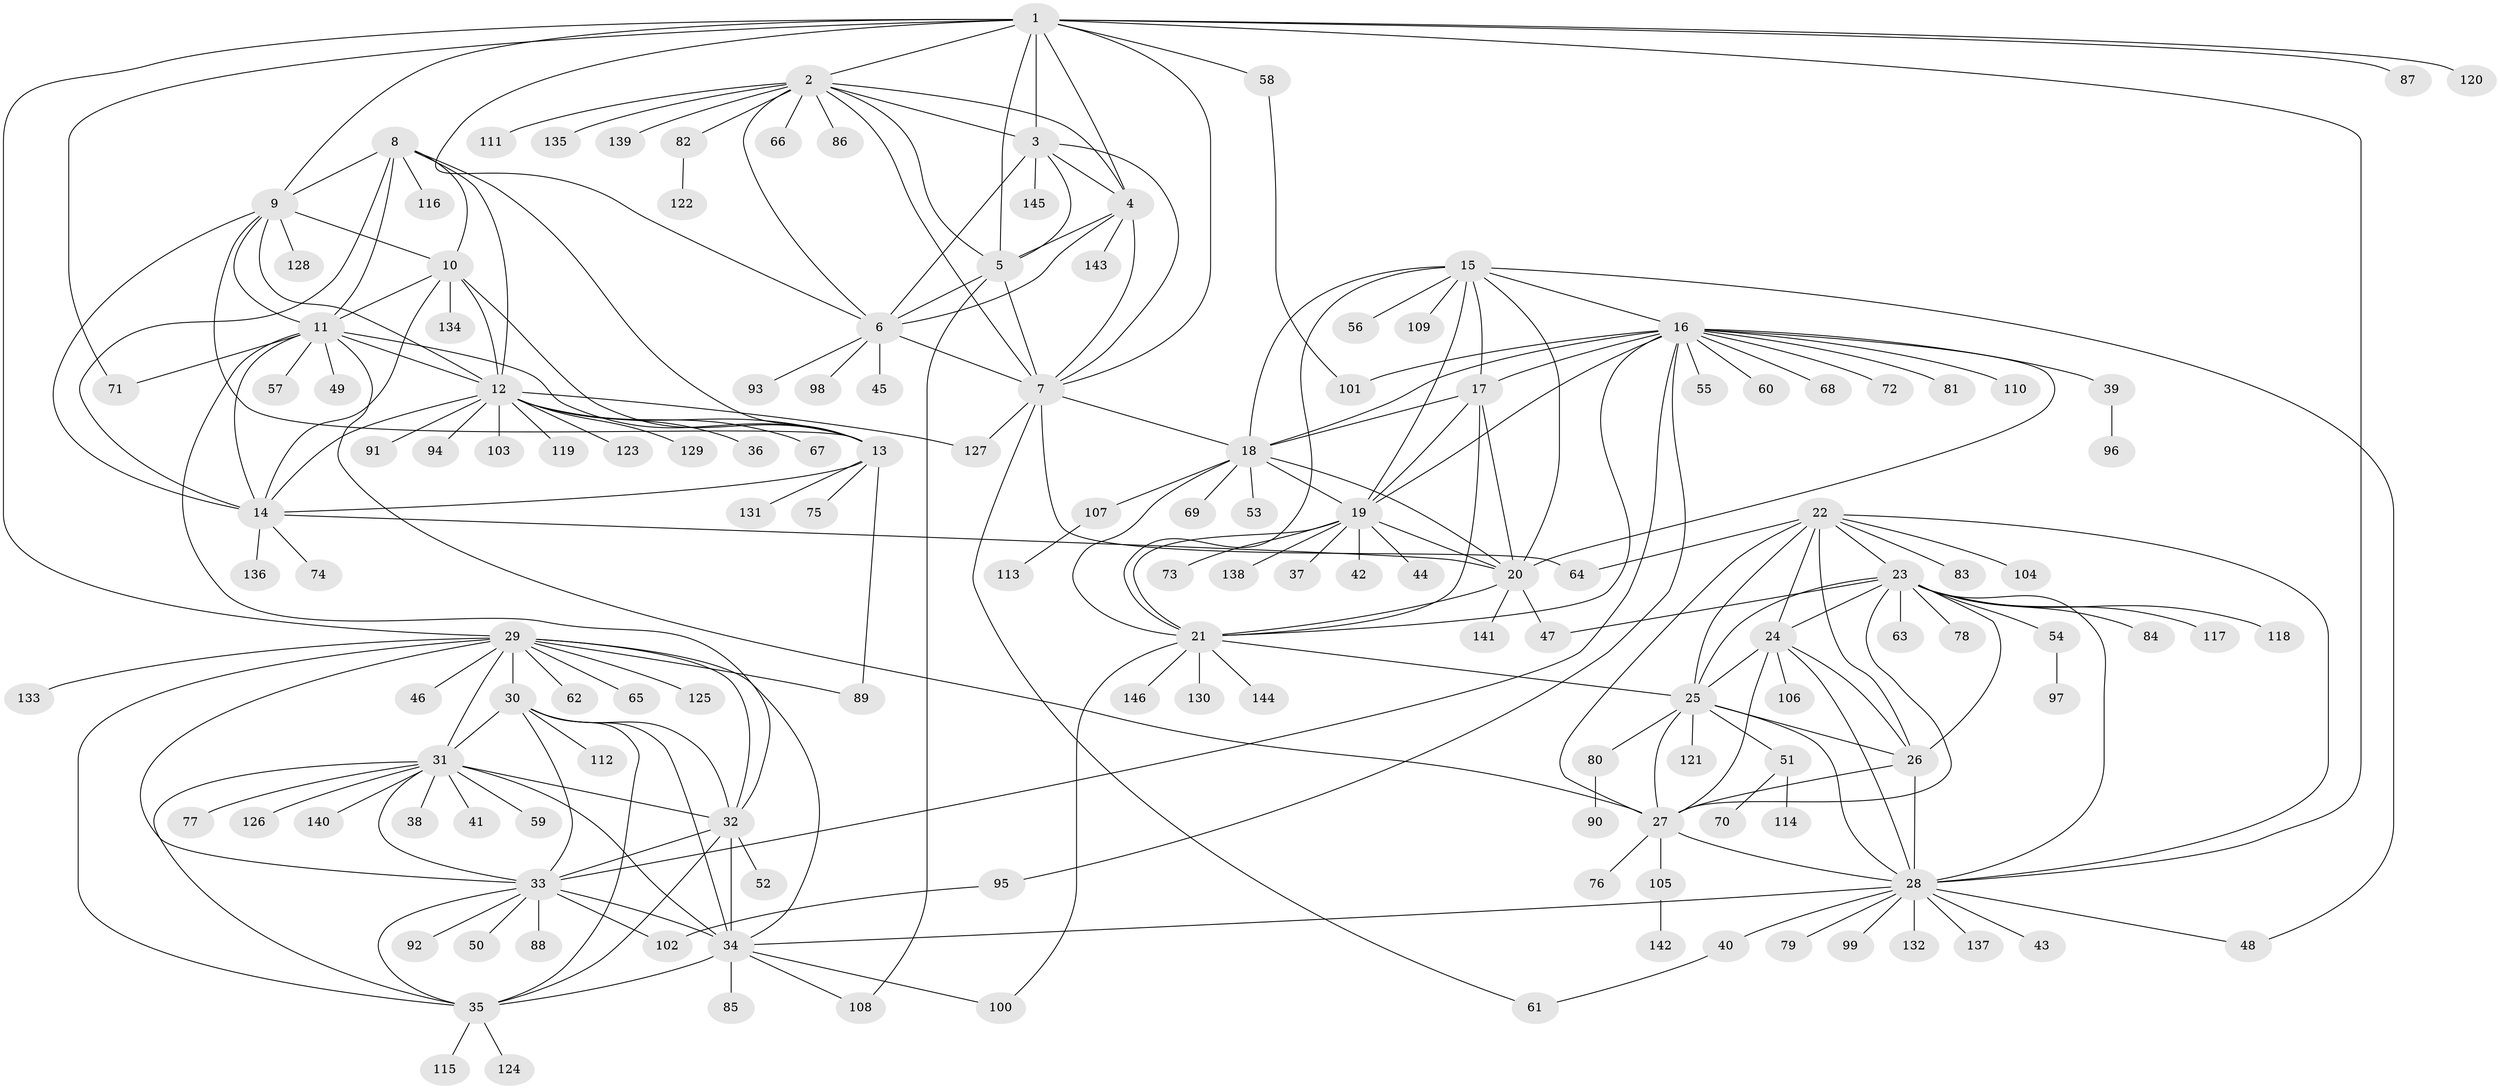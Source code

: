 // Generated by graph-tools (version 1.1) at 2025/15/03/09/25 04:15:58]
// undirected, 146 vertices, 237 edges
graph export_dot {
graph [start="1"]
  node [color=gray90,style=filled];
  1;
  2;
  3;
  4;
  5;
  6;
  7;
  8;
  9;
  10;
  11;
  12;
  13;
  14;
  15;
  16;
  17;
  18;
  19;
  20;
  21;
  22;
  23;
  24;
  25;
  26;
  27;
  28;
  29;
  30;
  31;
  32;
  33;
  34;
  35;
  36;
  37;
  38;
  39;
  40;
  41;
  42;
  43;
  44;
  45;
  46;
  47;
  48;
  49;
  50;
  51;
  52;
  53;
  54;
  55;
  56;
  57;
  58;
  59;
  60;
  61;
  62;
  63;
  64;
  65;
  66;
  67;
  68;
  69;
  70;
  71;
  72;
  73;
  74;
  75;
  76;
  77;
  78;
  79;
  80;
  81;
  82;
  83;
  84;
  85;
  86;
  87;
  88;
  89;
  90;
  91;
  92;
  93;
  94;
  95;
  96;
  97;
  98;
  99;
  100;
  101;
  102;
  103;
  104;
  105;
  106;
  107;
  108;
  109;
  110;
  111;
  112;
  113;
  114;
  115;
  116;
  117;
  118;
  119;
  120;
  121;
  122;
  123;
  124;
  125;
  126;
  127;
  128;
  129;
  130;
  131;
  132;
  133;
  134;
  135;
  136;
  137;
  138;
  139;
  140;
  141;
  142;
  143;
  144;
  145;
  146;
  1 -- 2;
  1 -- 3;
  1 -- 4;
  1 -- 5;
  1 -- 6;
  1 -- 7;
  1 -- 9;
  1 -- 28;
  1 -- 29;
  1 -- 58;
  1 -- 71;
  1 -- 87;
  1 -- 120;
  2 -- 3;
  2 -- 4;
  2 -- 5;
  2 -- 6;
  2 -- 7;
  2 -- 66;
  2 -- 82;
  2 -- 86;
  2 -- 111;
  2 -- 135;
  2 -- 139;
  3 -- 4;
  3 -- 5;
  3 -- 6;
  3 -- 7;
  3 -- 145;
  4 -- 5;
  4 -- 6;
  4 -- 7;
  4 -- 143;
  5 -- 6;
  5 -- 7;
  5 -- 108;
  6 -- 7;
  6 -- 45;
  6 -- 93;
  6 -- 98;
  7 -- 18;
  7 -- 61;
  7 -- 64;
  7 -- 127;
  8 -- 9;
  8 -- 10;
  8 -- 11;
  8 -- 12;
  8 -- 13;
  8 -- 14;
  8 -- 116;
  9 -- 10;
  9 -- 11;
  9 -- 12;
  9 -- 13;
  9 -- 14;
  9 -- 128;
  10 -- 11;
  10 -- 12;
  10 -- 13;
  10 -- 14;
  10 -- 134;
  11 -- 12;
  11 -- 13;
  11 -- 14;
  11 -- 27;
  11 -- 32;
  11 -- 49;
  11 -- 57;
  11 -- 71;
  12 -- 13;
  12 -- 14;
  12 -- 36;
  12 -- 67;
  12 -- 91;
  12 -- 94;
  12 -- 103;
  12 -- 119;
  12 -- 123;
  12 -- 127;
  12 -- 129;
  13 -- 14;
  13 -- 75;
  13 -- 89;
  13 -- 131;
  14 -- 20;
  14 -- 74;
  14 -- 136;
  15 -- 16;
  15 -- 17;
  15 -- 18;
  15 -- 19;
  15 -- 20;
  15 -- 21;
  15 -- 48;
  15 -- 56;
  15 -- 109;
  16 -- 17;
  16 -- 18;
  16 -- 19;
  16 -- 20;
  16 -- 21;
  16 -- 33;
  16 -- 39;
  16 -- 55;
  16 -- 60;
  16 -- 68;
  16 -- 72;
  16 -- 81;
  16 -- 95;
  16 -- 101;
  16 -- 110;
  17 -- 18;
  17 -- 19;
  17 -- 20;
  17 -- 21;
  18 -- 19;
  18 -- 20;
  18 -- 21;
  18 -- 53;
  18 -- 69;
  18 -- 107;
  19 -- 20;
  19 -- 21;
  19 -- 37;
  19 -- 42;
  19 -- 44;
  19 -- 73;
  19 -- 138;
  20 -- 21;
  20 -- 47;
  20 -- 141;
  21 -- 25;
  21 -- 100;
  21 -- 130;
  21 -- 144;
  21 -- 146;
  22 -- 23;
  22 -- 24;
  22 -- 25;
  22 -- 26;
  22 -- 27;
  22 -- 28;
  22 -- 64;
  22 -- 83;
  22 -- 104;
  23 -- 24;
  23 -- 25;
  23 -- 26;
  23 -- 27;
  23 -- 28;
  23 -- 47;
  23 -- 54;
  23 -- 63;
  23 -- 78;
  23 -- 84;
  23 -- 117;
  23 -- 118;
  24 -- 25;
  24 -- 26;
  24 -- 27;
  24 -- 28;
  24 -- 106;
  25 -- 26;
  25 -- 27;
  25 -- 28;
  25 -- 51;
  25 -- 80;
  25 -- 121;
  26 -- 27;
  26 -- 28;
  27 -- 28;
  27 -- 76;
  27 -- 105;
  28 -- 34;
  28 -- 40;
  28 -- 43;
  28 -- 48;
  28 -- 79;
  28 -- 99;
  28 -- 132;
  28 -- 137;
  29 -- 30;
  29 -- 31;
  29 -- 32;
  29 -- 33;
  29 -- 34;
  29 -- 35;
  29 -- 46;
  29 -- 62;
  29 -- 65;
  29 -- 89;
  29 -- 125;
  29 -- 133;
  30 -- 31;
  30 -- 32;
  30 -- 33;
  30 -- 34;
  30 -- 35;
  30 -- 112;
  31 -- 32;
  31 -- 33;
  31 -- 34;
  31 -- 35;
  31 -- 38;
  31 -- 41;
  31 -- 59;
  31 -- 77;
  31 -- 126;
  31 -- 140;
  32 -- 33;
  32 -- 34;
  32 -- 35;
  32 -- 52;
  33 -- 34;
  33 -- 35;
  33 -- 50;
  33 -- 88;
  33 -- 92;
  33 -- 102;
  34 -- 35;
  34 -- 85;
  34 -- 100;
  34 -- 108;
  35 -- 115;
  35 -- 124;
  39 -- 96;
  40 -- 61;
  51 -- 70;
  51 -- 114;
  54 -- 97;
  58 -- 101;
  80 -- 90;
  82 -- 122;
  95 -- 102;
  105 -- 142;
  107 -- 113;
}
